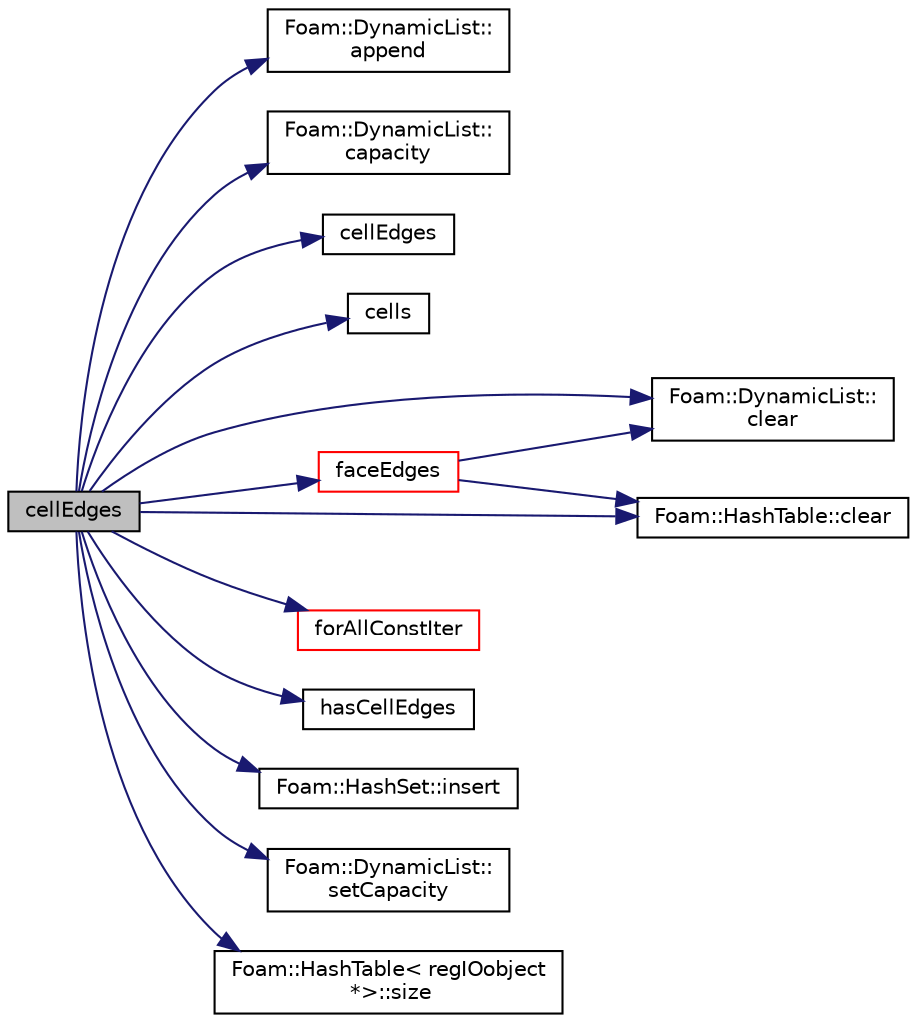digraph "cellEdges"
{
  bgcolor="transparent";
  edge [fontname="Helvetica",fontsize="10",labelfontname="Helvetica",labelfontsize="10"];
  node [fontname="Helvetica",fontsize="10",shape=record];
  rankdir="LR";
  Node46837 [label="cellEdges",height=0.2,width=0.4,color="black", fillcolor="grey75", style="filled", fontcolor="black"];
  Node46837 -> Node46838 [color="midnightblue",fontsize="10",style="solid",fontname="Helvetica"];
  Node46838 [label="Foam::DynamicList::\lappend",height=0.2,width=0.4,color="black",URL="$a27005.html#a7b67b42af715604376ad63a681dee6d8",tooltip="Append an element at the end of the list. "];
  Node46837 -> Node46839 [color="midnightblue",fontsize="10",style="solid",fontname="Helvetica"];
  Node46839 [label="Foam::DynamicList::\lcapacity",height=0.2,width=0.4,color="black",URL="$a27005.html#a564a7790acc7ff1a57a1f32759f7a58a",tooltip="Size of the underlying storage. "];
  Node46837 -> Node46840 [color="midnightblue",fontsize="10",style="solid",fontname="Helvetica"];
  Node46840 [label="cellEdges",height=0.2,width=0.4,color="black",URL="$a28685.html#a29ec14ff1e343af734485c48f0cf7856"];
  Node46837 -> Node46841 [color="midnightblue",fontsize="10",style="solid",fontname="Helvetica"];
  Node46841 [label="cells",height=0.2,width=0.4,color="black",URL="$a28685.html#af19bf800d725a623c7b1d0101d65e7d3"];
  Node46837 -> Node46842 [color="midnightblue",fontsize="10",style="solid",fontname="Helvetica"];
  Node46842 [label="Foam::DynamicList::\lclear",height=0.2,width=0.4,color="black",URL="$a27005.html#ac8bb3912a3ce86b15842e79d0b421204",tooltip="Clear the addressed list, i.e. set the size to zero. "];
  Node46837 -> Node46843 [color="midnightblue",fontsize="10",style="solid",fontname="Helvetica"];
  Node46843 [label="Foam::HashTable::clear",height=0.2,width=0.4,color="black",URL="$a26841.html#ac8bb3912a3ce86b15842e79d0b421204",tooltip="Clear all entries from table. "];
  Node46837 -> Node46844 [color="midnightblue",fontsize="10",style="solid",fontname="Helvetica"];
  Node46844 [label="faceEdges",height=0.2,width=0.4,color="red",URL="$a28685.html#adbfcf489a527a07c33d684834faace79"];
  Node46844 -> Node46842 [color="midnightblue",fontsize="10",style="solid",fontname="Helvetica"];
  Node46844 -> Node46843 [color="midnightblue",fontsize="10",style="solid",fontname="Helvetica"];
  Node46837 -> Node46854 [color="midnightblue",fontsize="10",style="solid",fontname="Helvetica"];
  Node46854 [label="forAllConstIter",height=0.2,width=0.4,color="red",URL="$a39311.html#ae21e2836509b0fa7f7cedf6493b11b09"];
  Node46837 -> Node47144 [color="midnightblue",fontsize="10",style="solid",fontname="Helvetica"];
  Node47144 [label="hasCellEdges",height=0.2,width=0.4,color="black",URL="$a28685.html#a1e68b8a10c20966644cf4be3bc79cf9d"];
  Node46837 -> Node47145 [color="midnightblue",fontsize="10",style="solid",fontname="Helvetica"];
  Node47145 [label="Foam::HashSet::insert",height=0.2,width=0.4,color="black",URL="$a26829.html#a49f0753d9652681fc3a81f59951a0ad7",tooltip="Insert a new entry. "];
  Node46837 -> Node47146 [color="midnightblue",fontsize="10",style="solid",fontname="Helvetica"];
  Node47146 [label="Foam::DynamicList::\lsetCapacity",height=0.2,width=0.4,color="black",URL="$a27005.html#a3769bf93f15609625d62b693c566bcd1",tooltip="Alter the size of the underlying storage. "];
  Node46837 -> Node47009 [color="midnightblue",fontsize="10",style="solid",fontname="Helvetica"];
  Node47009 [label="Foam::HashTable\< regIOobject\l *\>::size",height=0.2,width=0.4,color="black",URL="$a26841.html#a47b3bf30da1eb3ab8076b5fbe00e0494",tooltip="Return number of elements in table. "];
}
